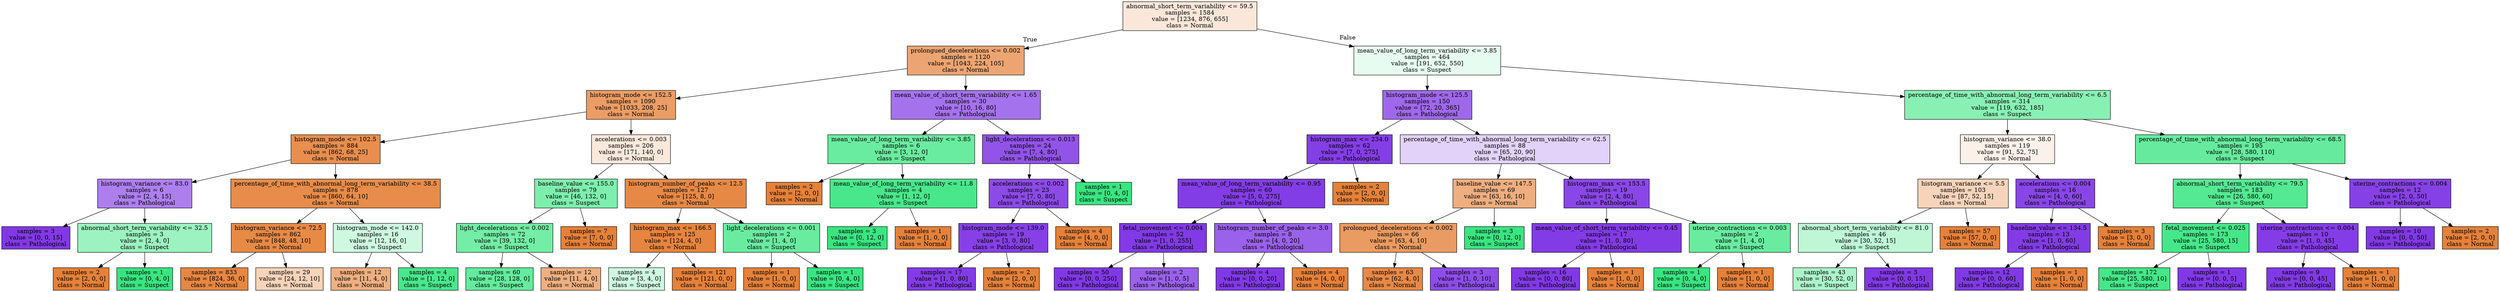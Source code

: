 digraph Tree {
node [shape=box, style="filled", color="black"] ;
0 [label="abnormal_short_term_variability <= 59.5\nsamples = 1584\nvalue = [1234, 876, 655]\nclass = Normal", fillcolor="#fae7d9"] ;
1 [label="prolongued_decelerations <= 0.002\nsamples = 1120\nvalue = [1043, 224, 105]\nclass = Normal", fillcolor="#eca572"] ;
0 -> 1 [labeldistance=2.5, labelangle=45, headlabel="True"] ;
2 [label="histogram_mode <= 152.5\nsamples = 1090\nvalue = [1033, 208, 25]\nclass = Normal", fillcolor="#eb9d65"] ;
1 -> 2 ;
3 [label="histogram_mode <= 102.5\nsamples = 884\nvalue = [862, 68, 25]\nclass = Normal", fillcolor="#e88e4e"] ;
2 -> 3 ;
4 [label="histogram_variance <= 83.0\nsamples = 6\nvalue = [2, 4, 15]\nclass = Pathological", fillcolor="#ad7fee"] ;
3 -> 4 ;
5 [label="samples = 3\nvalue = [0, 0, 15]\nclass = Pathological", fillcolor="#8139e5"] ;
4 -> 5 ;
6 [label="abnormal_short_term_variability <= 32.5\nsamples = 3\nvalue = [2, 4, 0]\nclass = Suspect", fillcolor="#9cf2c0"] ;
4 -> 6 ;
7 [label="samples = 2\nvalue = [2, 0, 0]\nclass = Normal", fillcolor="#e58139"] ;
6 -> 7 ;
8 [label="samples = 1\nvalue = [0, 4, 0]\nclass = Suspect", fillcolor="#39e581"] ;
6 -> 8 ;
9 [label="percentage_of_time_with_abnormal_long_term_variability <= 38.5\nsamples = 878\nvalue = [860, 64, 10]\nclass = Normal", fillcolor="#e78c4a"] ;
3 -> 9 ;
10 [label="histogram_variance <= 72.5\nsamples = 862\nvalue = [848, 48, 10]\nclass = Normal", fillcolor="#e78a46"] ;
9 -> 10 ;
11 [label="samples = 833\nvalue = [824, 36, 0]\nclass = Normal", fillcolor="#e68742"] ;
10 -> 11 ;
12 [label="samples = 29\nvalue = [24, 12, 10]\nclass = Normal", fillcolor="#f6d3b9"] ;
10 -> 12 ;
13 [label="histogram_mode <= 142.0\nsamples = 16\nvalue = [12, 16, 0]\nclass = Suspect", fillcolor="#cef8e0"] ;
9 -> 13 ;
14 [label="samples = 12\nvalue = [11, 4, 0]\nclass = Normal", fillcolor="#eeaf81"] ;
13 -> 14 ;
15 [label="samples = 4\nvalue = [1, 12, 0]\nclass = Suspect", fillcolor="#49e78c"] ;
13 -> 15 ;
16 [label="accelerations <= 0.003\nsamples = 206\nvalue = [171, 140, 0]\nclass = Normal", fillcolor="#fae8db"] ;
2 -> 16 ;
17 [label="baseline_value <= 155.0\nsamples = 79\nvalue = [46, 132, 0]\nclass = Suspect", fillcolor="#7eeead"] ;
16 -> 17 ;
18 [label="light_decelerations <= 0.002\nsamples = 72\nvalue = [39, 132, 0]\nclass = Suspect", fillcolor="#74eda6"] ;
17 -> 18 ;
19 [label="samples = 60\nvalue = [28, 128, 0]\nclass = Suspect", fillcolor="#64eb9d"] ;
18 -> 19 ;
20 [label="samples = 12\nvalue = [11, 4, 0]\nclass = Normal", fillcolor="#eeaf81"] ;
18 -> 20 ;
21 [label="samples = 7\nvalue = [7, 0, 0]\nclass = Normal", fillcolor="#e58139"] ;
17 -> 21 ;
22 [label="histogram_number_of_peaks <= 12.5\nsamples = 127\nvalue = [125, 8, 0]\nclass = Normal", fillcolor="#e78946"] ;
16 -> 22 ;
23 [label="histogram_max <= 166.5\nsamples = 125\nvalue = [124, 4, 0]\nclass = Normal", fillcolor="#e6853f"] ;
22 -> 23 ;
24 [label="samples = 4\nvalue = [3, 4, 0]\nclass = Suspect", fillcolor="#cef8e0"] ;
23 -> 24 ;
25 [label="samples = 121\nvalue = [121, 0, 0]\nclass = Normal", fillcolor="#e58139"] ;
23 -> 25 ;
26 [label="light_decelerations <= 0.001\nsamples = 2\nvalue = [1, 4, 0]\nclass = Suspect", fillcolor="#6aeca0"] ;
22 -> 26 ;
27 [label="samples = 1\nvalue = [1, 0, 0]\nclass = Normal", fillcolor="#e58139"] ;
26 -> 27 ;
28 [label="samples = 1\nvalue = [0, 4, 0]\nclass = Suspect", fillcolor="#39e581"] ;
26 -> 28 ;
29 [label="mean_value_of_short_term_variability <= 1.65\nsamples = 30\nvalue = [10, 16, 80]\nclass = Pathological", fillcolor="#a572ed"] ;
1 -> 29 ;
30 [label="mean_value_of_long_term_variability <= 3.85\nsamples = 6\nvalue = [3, 12, 0]\nclass = Suspect", fillcolor="#6aeca0"] ;
29 -> 30 ;
31 [label="samples = 2\nvalue = [2, 0, 0]\nclass = Normal", fillcolor="#e58139"] ;
30 -> 31 ;
32 [label="mean_value_of_long_term_variability <= 11.8\nsamples = 4\nvalue = [1, 12, 0]\nclass = Suspect", fillcolor="#49e78c"] ;
30 -> 32 ;
33 [label="samples = 3\nvalue = [0, 12, 0]\nclass = Suspect", fillcolor="#39e581"] ;
32 -> 33 ;
34 [label="samples = 1\nvalue = [1, 0, 0]\nclass = Normal", fillcolor="#e58139"] ;
32 -> 34 ;
35 [label="light_decelerations <= 0.013\nsamples = 24\nvalue = [7, 4, 80]\nclass = Pathological", fillcolor="#9253e8"] ;
29 -> 35 ;
36 [label="accelerations <= 0.002\nsamples = 23\nvalue = [7, 0, 80]\nclass = Pathological", fillcolor="#8c4ae7"] ;
35 -> 36 ;
37 [label="histogram_mode <= 139.0\nsamples = 19\nvalue = [3, 0, 80]\nclass = Pathological", fillcolor="#8640e6"] ;
36 -> 37 ;
38 [label="samples = 17\nvalue = [1, 0, 80]\nclass = Pathological", fillcolor="#833be5"] ;
37 -> 38 ;
39 [label="samples = 2\nvalue = [2, 0, 0]\nclass = Normal", fillcolor="#e58139"] ;
37 -> 39 ;
40 [label="samples = 4\nvalue = [4, 0, 0]\nclass = Normal", fillcolor="#e58139"] ;
36 -> 40 ;
41 [label="samples = 1\nvalue = [0, 4, 0]\nclass = Suspect", fillcolor="#39e581"] ;
35 -> 41 ;
42 [label="mean_value_of_long_term_variability <= 3.85\nsamples = 464\nvalue = [191, 652, 550]\nclass = Suspect", fillcolor="#e7fcf0"] ;
0 -> 42 [labeldistance=2.5, labelangle=-45, headlabel="False"] ;
43 [label="histogram_mode <= 125.5\nsamples = 150\nvalue = [72, 20, 365]\nclass = Pathological", fillcolor="#9f68eb"] ;
42 -> 43 ;
44 [label="histogram_max <= 234.0\nsamples = 62\nvalue = [7, 0, 275]\nclass = Pathological", fillcolor="#843ee6"] ;
43 -> 44 ;
45 [label="mean_value_of_long_term_variability <= 0.95\nsamples = 60\nvalue = [5, 0, 275]\nclass = Pathological", fillcolor="#833de5"] ;
44 -> 45 ;
46 [label="fetal_movement <= 0.004\nsamples = 52\nvalue = [1, 0, 255]\nclass = Pathological", fillcolor="#813ae5"] ;
45 -> 46 ;
47 [label="samples = 50\nvalue = [0, 0, 250]\nclass = Pathological", fillcolor="#8139e5"] ;
46 -> 47 ;
48 [label="samples = 2\nvalue = [1, 0, 5]\nclass = Pathological", fillcolor="#9a61ea"] ;
46 -> 48 ;
49 [label="histogram_number_of_peaks <= 3.0\nsamples = 8\nvalue = [4, 0, 20]\nclass = Pathological", fillcolor="#9a61ea"] ;
45 -> 49 ;
50 [label="samples = 4\nvalue = [0, 0, 20]\nclass = Pathological", fillcolor="#8139e5"] ;
49 -> 50 ;
51 [label="samples = 4\nvalue = [4, 0, 0]\nclass = Normal", fillcolor="#e58139"] ;
49 -> 51 ;
52 [label="samples = 2\nvalue = [2, 0, 0]\nclass = Normal", fillcolor="#e58139"] ;
44 -> 52 ;
53 [label="percentage_of_time_with_abnormal_long_term_variability <= 62.5\nsamples = 88\nvalue = [65, 20, 90]\nclass = Pathological", fillcolor="#e2d2f9"] ;
43 -> 53 ;
54 [label="baseline_value <= 147.5\nsamples = 69\nvalue = [63, 16, 10]\nclass = Normal", fillcolor="#eeae80"] ;
53 -> 54 ;
55 [label="prolongued_decelerations <= 0.002\nsamples = 66\nvalue = [63, 4, 10]\nclass = Normal", fillcolor="#ea9b62"] ;
54 -> 55 ;
56 [label="samples = 63\nvalue = [62, 4, 0]\nclass = Normal", fillcolor="#e78946"] ;
55 -> 56 ;
57 [label="samples = 3\nvalue = [1, 0, 10]\nclass = Pathological", fillcolor="#8e4de8"] ;
55 -> 57 ;
58 [label="samples = 3\nvalue = [0, 12, 0]\nclass = Suspect", fillcolor="#39e581"] ;
54 -> 58 ;
59 [label="histogram_max <= 153.5\nsamples = 19\nvalue = [2, 4, 80]\nclass = Pathological", fillcolor="#8a47e7"] ;
53 -> 59 ;
60 [label="mean_value_of_short_term_variability <= 0.45\nsamples = 17\nvalue = [1, 0, 80]\nclass = Pathological", fillcolor="#833be5"] ;
59 -> 60 ;
61 [label="samples = 16\nvalue = [0, 0, 80]\nclass = Pathological", fillcolor="#8139e5"] ;
60 -> 61 ;
62 [label="samples = 1\nvalue = [1, 0, 0]\nclass = Normal", fillcolor="#e58139"] ;
60 -> 62 ;
63 [label="uterine_contractions <= 0.003\nsamples = 2\nvalue = [1, 4, 0]\nclass = Suspect", fillcolor="#6aeca0"] ;
59 -> 63 ;
64 [label="samples = 1\nvalue = [0, 4, 0]\nclass = Suspect", fillcolor="#39e581"] ;
63 -> 64 ;
65 [label="samples = 1\nvalue = [1, 0, 0]\nclass = Normal", fillcolor="#e58139"] ;
63 -> 65 ;
66 [label="percentage_of_time_with_abnormal_long_term_variability <= 6.5\nsamples = 314\nvalue = [119, 632, 185]\nclass = Suspect", fillcolor="#89f0b4"] ;
42 -> 66 ;
67 [label="histogram_variance <= 38.0\nsamples = 119\nvalue = [91, 52, 75]\nclass = Normal", fillcolor="#fcf1e9"] ;
66 -> 67 ;
68 [label="histogram_variance <= 5.5\nsamples = 103\nvalue = [87, 52, 15]\nclass = Normal", fillcolor="#f6d4bb"] ;
67 -> 68 ;
69 [label="abnormal_short_term_variability <= 81.0\nsamples = 46\nvalue = [30, 52, 15]\nclass = Suspect", fillcolor="#bef6d6"] ;
68 -> 69 ;
70 [label="samples = 43\nvalue = [30, 52, 0]\nclass = Suspect", fillcolor="#abf4ca"] ;
69 -> 70 ;
71 [label="samples = 3\nvalue = [0, 0, 15]\nclass = Pathological", fillcolor="#8139e5"] ;
69 -> 71 ;
72 [label="samples = 57\nvalue = [57, 0, 0]\nclass = Normal", fillcolor="#e58139"] ;
68 -> 72 ;
73 [label="accelerations <= 0.004\nsamples = 16\nvalue = [4, 0, 60]\nclass = Pathological", fillcolor="#8946e7"] ;
67 -> 73 ;
74 [label="baseline_value <= 134.5\nsamples = 13\nvalue = [1, 0, 60]\nclass = Pathological", fillcolor="#833ce5"] ;
73 -> 74 ;
75 [label="samples = 12\nvalue = [0, 0, 60]\nclass = Pathological", fillcolor="#8139e5"] ;
74 -> 75 ;
76 [label="samples = 1\nvalue = [1, 0, 0]\nclass = Normal", fillcolor="#e58139"] ;
74 -> 76 ;
77 [label="samples = 3\nvalue = [3, 0, 0]\nclass = Normal", fillcolor="#e58139"] ;
73 -> 77 ;
78 [label="percentage_of_time_with_abnormal_long_term_variability <= 68.5\nsamples = 195\nvalue = [28, 580, 110]\nclass = Suspect", fillcolor="#66eb9e"] ;
66 -> 78 ;
79 [label="abnormal_short_term_variability <= 79.5\nsamples = 183\nvalue = [26, 580, 60]\nclass = Suspect", fillcolor="#55e993"] ;
78 -> 79 ;
80 [label="fetal_movement <= 0.025\nsamples = 173\nvalue = [25, 580, 15]\nclass = Suspect", fillcolor="#46e789"] ;
79 -> 80 ;
81 [label="samples = 172\nvalue = [25, 580, 10]\nclass = Suspect", fillcolor="#45e788"] ;
80 -> 81 ;
82 [label="samples = 1\nvalue = [0, 0, 5]\nclass = Pathological", fillcolor="#8139e5"] ;
80 -> 82 ;
83 [label="uterine_contractions <= 0.004\nsamples = 10\nvalue = [1, 0, 45]\nclass = Pathological", fillcolor="#843de6"] ;
79 -> 83 ;
84 [label="samples = 9\nvalue = [0, 0, 45]\nclass = Pathological", fillcolor="#8139e5"] ;
83 -> 84 ;
85 [label="samples = 1\nvalue = [1, 0, 0]\nclass = Normal", fillcolor="#e58139"] ;
83 -> 85 ;
86 [label="uterine_contractions <= 0.004\nsamples = 12\nvalue = [2, 0, 50]\nclass = Pathological", fillcolor="#8641e6"] ;
78 -> 86 ;
87 [label="samples = 10\nvalue = [0, 0, 50]\nclass = Pathological", fillcolor="#8139e5"] ;
86 -> 87 ;
88 [label="samples = 2\nvalue = [2, 0, 0]\nclass = Normal", fillcolor="#e58139"] ;
86 -> 88 ;
}